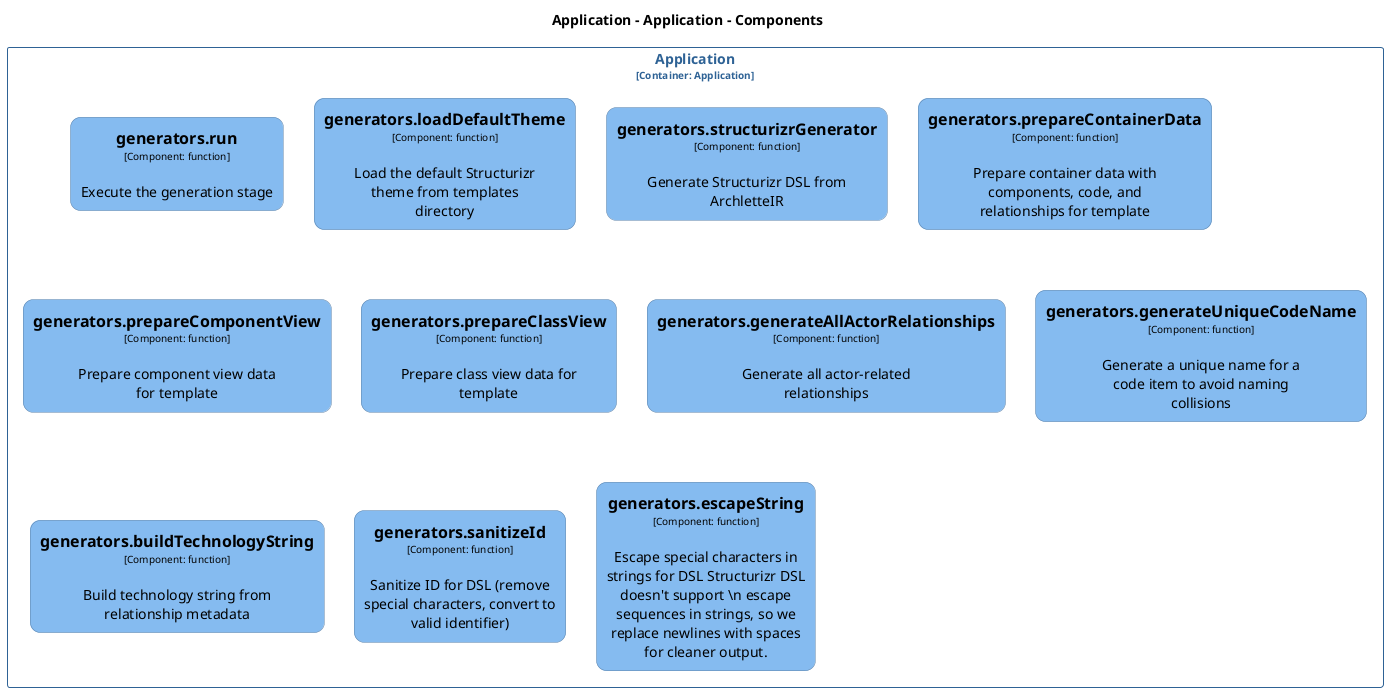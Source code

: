 @startuml
set separator none
title Application - Application - Components

top to bottom direction
skinparam ranksep 60
skinparam nodesep 30

skinparam {
  arrowFontSize 10
  defaultTextAlignment center
  wrapWidth 200
  maxMessageSize 100
  defaultFontName "Arial"
}

hide stereotype

skinparam rectangle<<Application.Application.generatorsbuildTechnologyString>> {
  BackgroundColor #85bbf0
  FontColor #000000
  BorderColor #5d82a8
  roundCorner 20
  shadowing false
}
skinparam rectangle<<Application.Application.generatorsescapeString>> {
  BackgroundColor #85bbf0
  FontColor #000000
  BorderColor #5d82a8
  roundCorner 20
  shadowing false
}
skinparam rectangle<<Application.Application.generatorsgenerateAllActorRelationships>> {
  BackgroundColor #85bbf0
  FontColor #000000
  BorderColor #5d82a8
  roundCorner 20
  shadowing false
}
skinparam rectangle<<Application.Application.generatorsgenerateUniqueCodeName>> {
  BackgroundColor #85bbf0
  FontColor #000000
  BorderColor #5d82a8
  roundCorner 20
  shadowing false
}
skinparam rectangle<<Application.Application.generatorsloadDefaultTheme>> {
  BackgroundColor #85bbf0
  FontColor #000000
  BorderColor #5d82a8
  roundCorner 20
  shadowing false
}
skinparam rectangle<<Application.Application.generatorsprepareClassView>> {
  BackgroundColor #85bbf0
  FontColor #000000
  BorderColor #5d82a8
  roundCorner 20
  shadowing false
}
skinparam rectangle<<Application.Application.generatorsprepareComponentView>> {
  BackgroundColor #85bbf0
  FontColor #000000
  BorderColor #5d82a8
  roundCorner 20
  shadowing false
}
skinparam rectangle<<Application.Application.generatorsprepareContainerData>> {
  BackgroundColor #85bbf0
  FontColor #000000
  BorderColor #5d82a8
  roundCorner 20
  shadowing false
}
skinparam rectangle<<Application.Application.generatorsrun>> {
  BackgroundColor #85bbf0
  FontColor #000000
  BorderColor #5d82a8
  roundCorner 20
  shadowing false
}
skinparam rectangle<<Application.Application.generatorssanitizeId>> {
  BackgroundColor #85bbf0
  FontColor #000000
  BorderColor #5d82a8
  roundCorner 20
  shadowing false
}
skinparam rectangle<<Application.Application.generatorsstructurizrGenerator>> {
  BackgroundColor #85bbf0
  FontColor #000000
  BorderColor #5d82a8
  roundCorner 20
  shadowing false
}
skinparam rectangle<<Application.Application>> {
  BorderColor #2e6295
  FontColor #2e6295
  shadowing false
}

rectangle "Application\n<size:10>[Container: Application]</size>" <<Application.Application>> {
  rectangle "==generators.run\n<size:10>[Component: function]</size>\n\nExecute the generation stage" <<Application.Application.generatorsrun>> as Application.Application.generatorsrun
  rectangle "==generators.loadDefaultTheme\n<size:10>[Component: function]</size>\n\nLoad the default Structurizr theme from templates directory" <<Application.Application.generatorsloadDefaultTheme>> as Application.Application.generatorsloadDefaultTheme
  rectangle "==generators.structurizrGenerator\n<size:10>[Component: function]</size>\n\nGenerate Structurizr DSL from ArchletteIR" <<Application.Application.generatorsstructurizrGenerator>> as Application.Application.generatorsstructurizrGenerator
  rectangle "==generators.prepareContainerData\n<size:10>[Component: function]</size>\n\nPrepare container data with components, code, and relationships for template" <<Application.Application.generatorsprepareContainerData>> as Application.Application.generatorsprepareContainerData
  rectangle "==generators.prepareComponentView\n<size:10>[Component: function]</size>\n\nPrepare component view data for template" <<Application.Application.generatorsprepareComponentView>> as Application.Application.generatorsprepareComponentView
  rectangle "==generators.prepareClassView\n<size:10>[Component: function]</size>\n\nPrepare class view data for template" <<Application.Application.generatorsprepareClassView>> as Application.Application.generatorsprepareClassView
  rectangle "==generators.generateAllActorRelationships\n<size:10>[Component: function]</size>\n\nGenerate all actor-related relationships" <<Application.Application.generatorsgenerateAllActorRelationships>> as Application.Application.generatorsgenerateAllActorRelationships
  rectangle "==generators.generateUniqueCodeName\n<size:10>[Component: function]</size>\n\nGenerate a unique name for a code item to avoid naming collisions" <<Application.Application.generatorsgenerateUniqueCodeName>> as Application.Application.generatorsgenerateUniqueCodeName
  rectangle "==generators.buildTechnologyString\n<size:10>[Component: function]</size>\n\nBuild technology string from relationship metadata" <<Application.Application.generatorsbuildTechnologyString>> as Application.Application.generatorsbuildTechnologyString
  rectangle "==generators.sanitizeId\n<size:10>[Component: function]</size>\n\nSanitize ID for DSL (remove special characters, convert to valid identifier)" <<Application.Application.generatorssanitizeId>> as Application.Application.generatorssanitizeId
  rectangle "==generators.escapeString\n<size:10>[Component: function]</size>\n\nEscape special characters in strings for DSL Structurizr DSL doesn't support \\n escape sequences in strings, so we replace newlines with spaces for cleaner output." <<Application.Application.generatorsescapeString>> as Application.Application.generatorsescapeString
}

@enduml